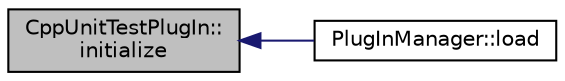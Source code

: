 digraph "CppUnitTestPlugIn::initialize"
{
  edge [fontname="Helvetica",fontsize="10",labelfontname="Helvetica",labelfontsize="10"];
  node [fontname="Helvetica",fontsize="10",shape=record];
  rankdir="LR";
  Node1 [label="CppUnitTestPlugIn::\linitialize",height=0.2,width=0.4,color="black", fillcolor="grey75", style="filled", fontcolor="black"];
  Node1 -> Node2 [dir="back",color="midnightblue",fontsize="10",style="solid",fontname="Helvetica"];
  Node2 [label="PlugInManager::load",height=0.2,width=0.4,color="black", fillcolor="white", style="filled",URL="$class_plug_in_manager.html#aa617ef22c19ff90d7a56cd048c975afa",tooltip="Loads the specified plug-in. "];
}
